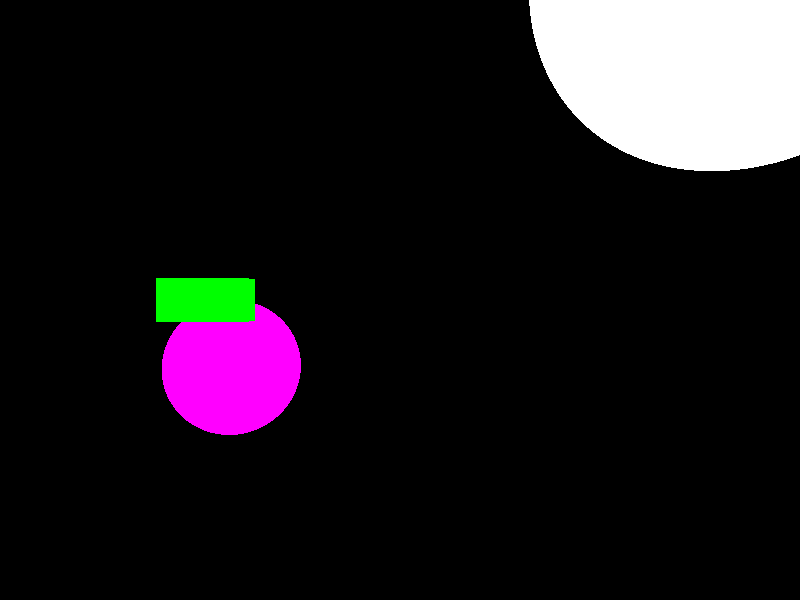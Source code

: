 // cs174, assignment 1 sample file (RIGHT HANDED)

camera {
   location  <0, 0, 14>
   up        <0,  1,  0>
   right     <1.33333, 0,  0>
   look_at   <0, 0, 0>
}


light_source {<-100, 100, 100> color rgb <1.5, 1.5, 1.5>}
//light_source {<100, 0, 0> color rgb <1.5, 1.5, 1.5>}

   //finish {ambient 0.8 diffuse 0.6 reflection 0.4 refraction 0.4 ior 1.333}
//box { <3, 2, 2>, <4, 7, 7>
sphere {<-5, 5, 5>, 3
   pigment { color rgb <1.0, 1.0, 1.0>}
   finish {ambient 0.4 diffuse 0.8}
}

sphere { <5, -2, -4>, 2
   pigment { color rgb <1.0, 0.0, 1.0>}
   finish {ambient 0.2 diffuse 0.4 reflection 0.2 refraction 1.0 ior 1.333}
   translate <0, 0, 0>
}

//Short box
//box { <-0.5, -0.5, -0.5>, <0.5, 0.5, 0.5>
//finish {ambient 0.2 diffuse 0.4 reflection 0.2}
//box { <-2, -2, 2>, <-3, -3, 3>
box { <3.5, -0.5, -0.5>, <5.5, 0.5, 0.5>
   pigment { color rgb <0.0, 1.0, 0.0>}
   finish {ambient 0.2 diffuse 0.4 reflection 0.2 refraction 1.0 ior 1.333}
}

//plane {<0, 1, 0>, -4
   //pigment {color rgb <0.2, 0.2, 0.8>}
   //finish {ambient 0.4 diffuse 0.8}
//}
